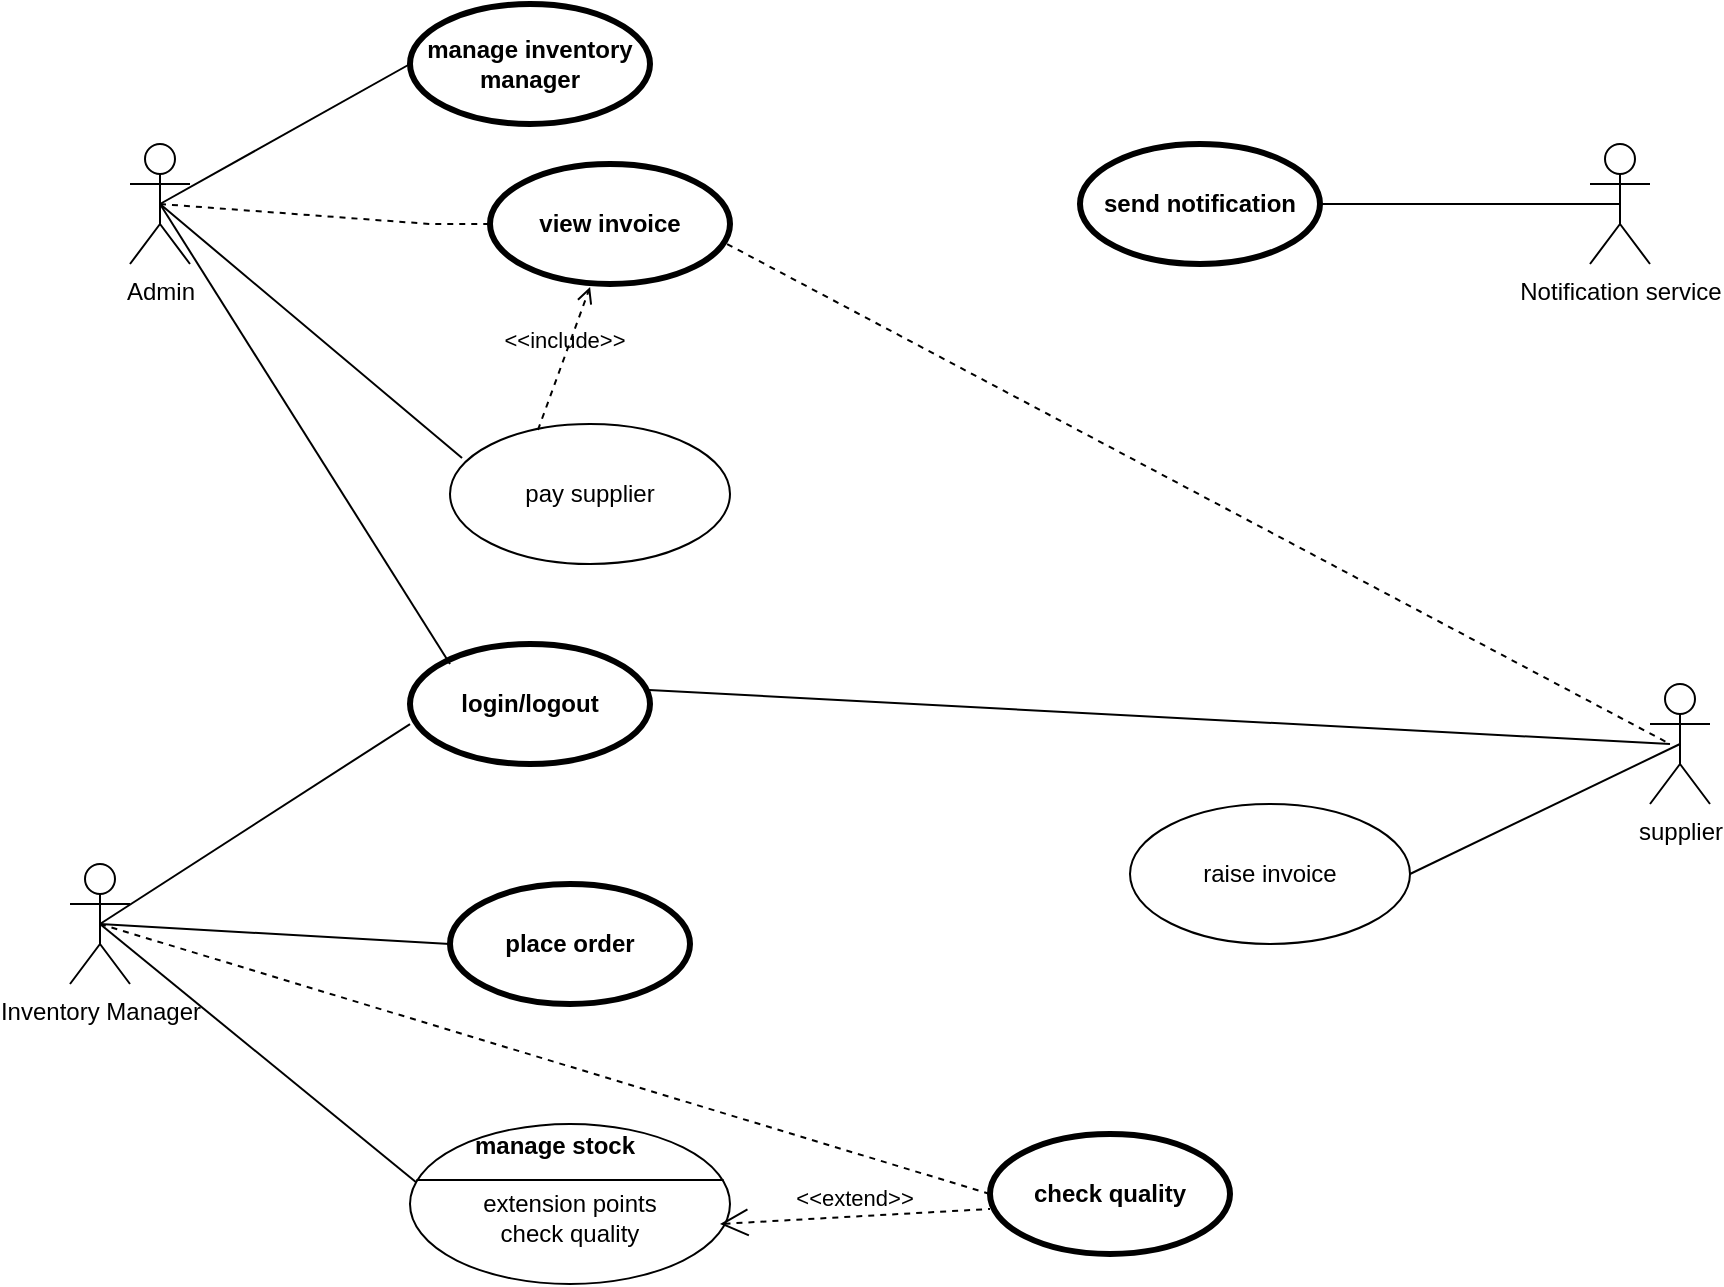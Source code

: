 <mxfile version="22.1.11" type="github">
  <diagram name="Page-1" id="cJQJEl_tC62Ls2x0lMp5">
    <mxGraphModel dx="1555" dy="513" grid="1" gridSize="10" guides="1" tooltips="1" connect="1" arrows="1" fold="1" page="1" pageScale="1" pageWidth="827" pageHeight="1169" math="0" shadow="0">
      <root>
        <mxCell id="0" />
        <mxCell id="1" parent="0" />
        <mxCell id="Qy9qU5IsJ-qsl3NGVbkb-2" value="Admin" style="shape=umlActor;html=1;verticalLabelPosition=bottom;verticalAlign=top;align=center;" parent="1" vertex="1">
          <mxGeometry x="50" y="90" width="30" height="60" as="geometry" />
        </mxCell>
        <mxCell id="Qy9qU5IsJ-qsl3NGVbkb-3" value="Inventory Manager" style="shape=umlActor;html=1;verticalLabelPosition=bottom;verticalAlign=top;align=center;" parent="1" vertex="1">
          <mxGeometry x="20" y="450" width="30" height="60" as="geometry" />
        </mxCell>
        <mxCell id="Qy9qU5IsJ-qsl3NGVbkb-4" value="Notification service" style="shape=umlActor;html=1;verticalLabelPosition=bottom;verticalAlign=top;align=center;" parent="1" vertex="1">
          <mxGeometry x="780" y="90" width="30" height="60" as="geometry" />
        </mxCell>
        <mxCell id="Qy9qU5IsJ-qsl3NGVbkb-6" value="login/logout" style="shape=ellipse;html=1;strokeWidth=3;fontStyle=1;whiteSpace=wrap;align=center;perimeter=ellipsePerimeter;" parent="1" vertex="1">
          <mxGeometry x="190" y="340" width="120" height="60" as="geometry" />
        </mxCell>
        <mxCell id="Qy9qU5IsJ-qsl3NGVbkb-7" value="manage inventory manager" style="shape=ellipse;html=1;strokeWidth=3;fontStyle=1;whiteSpace=wrap;align=center;perimeter=ellipsePerimeter;" parent="1" vertex="1">
          <mxGeometry x="190" y="20" width="120" height="60" as="geometry" />
        </mxCell>
        <mxCell id="Qy9qU5IsJ-qsl3NGVbkb-8" value="place order" style="shape=ellipse;html=1;strokeWidth=3;fontStyle=1;whiteSpace=wrap;align=center;perimeter=ellipsePerimeter;" parent="1" vertex="1">
          <mxGeometry x="210" y="460" width="120" height="60" as="geometry" />
        </mxCell>
        <mxCell id="Qy9qU5IsJ-qsl3NGVbkb-9" value="send notification" style="shape=ellipse;html=1;strokeWidth=3;fontStyle=1;whiteSpace=wrap;align=center;perimeter=ellipsePerimeter;" parent="1" vertex="1">
          <mxGeometry x="525" y="90" width="120" height="60" as="geometry" />
        </mxCell>
        <mxCell id="ZpEwo3Uyndkq1x0kOdBW-3" value="" style="endArrow=none;html=1;rounded=0;exitX=0.5;exitY=0.5;exitDx=0;exitDy=0;exitPerimeter=0;entryX=0;entryY=0.5;entryDx=0;entryDy=0;" edge="1" parent="1" source="Qy9qU5IsJ-qsl3NGVbkb-2" target="Qy9qU5IsJ-qsl3NGVbkb-7">
          <mxGeometry width="50" height="50" relative="1" as="geometry">
            <mxPoint x="150" y="180" as="sourcePoint" />
            <mxPoint x="200" y="130" as="targetPoint" />
          </mxGeometry>
        </mxCell>
        <mxCell id="ZpEwo3Uyndkq1x0kOdBW-4" value="" style="endArrow=none;html=1;rounded=0;entryX=0.5;entryY=0.5;entryDx=0;entryDy=0;entryPerimeter=0;" edge="1" parent="1" target="Qy9qU5IsJ-qsl3NGVbkb-2">
          <mxGeometry width="50" height="50" relative="1" as="geometry">
            <mxPoint x="210" y="350" as="sourcePoint" />
            <mxPoint x="260" y="300" as="targetPoint" />
          </mxGeometry>
        </mxCell>
        <mxCell id="ZpEwo3Uyndkq1x0kOdBW-5" value="" style="endArrow=none;html=1;rounded=0;entryX=0;entryY=0.667;entryDx=0;entryDy=0;entryPerimeter=0;exitX=0.5;exitY=0.5;exitDx=0;exitDy=0;exitPerimeter=0;" edge="1" parent="1" source="Qy9qU5IsJ-qsl3NGVbkb-3" target="Qy9qU5IsJ-qsl3NGVbkb-6">
          <mxGeometry width="50" height="50" relative="1" as="geometry">
            <mxPoint x="140" y="480" as="sourcePoint" />
            <mxPoint x="190" y="430" as="targetPoint" />
          </mxGeometry>
        </mxCell>
        <mxCell id="ZpEwo3Uyndkq1x0kOdBW-9" value="" style="endArrow=none;html=1;rounded=0;exitX=0.5;exitY=0.5;exitDx=0;exitDy=0;exitPerimeter=0;entryX=1;entryY=0.5;entryDx=0;entryDy=0;" edge="1" parent="1" source="Qy9qU5IsJ-qsl3NGVbkb-4" target="Qy9qU5IsJ-qsl3NGVbkb-9">
          <mxGeometry width="50" height="50" relative="1" as="geometry">
            <mxPoint x="730" y="110" as="sourcePoint" />
            <mxPoint x="575" y="150" as="targetPoint" />
            <Array as="points" />
          </mxGeometry>
        </mxCell>
        <mxCell id="ZpEwo3Uyndkq1x0kOdBW-12" value="supplier" style="shape=umlActor;verticalLabelPosition=bottom;verticalAlign=top;html=1;outlineConnect=0;" vertex="1" parent="1">
          <mxGeometry x="810" y="360" width="30" height="60" as="geometry" />
        </mxCell>
        <mxCell id="ZpEwo3Uyndkq1x0kOdBW-18" value="" style="endArrow=none;html=1;rounded=0;exitX=0.5;exitY=0.5;exitDx=0;exitDy=0;exitPerimeter=0;entryX=0.043;entryY=0.243;entryDx=0;entryDy=0;entryPerimeter=0;" edge="1" parent="1" source="Qy9qU5IsJ-qsl3NGVbkb-2" target="ZpEwo3Uyndkq1x0kOdBW-19">
          <mxGeometry width="50" height="50" relative="1" as="geometry">
            <mxPoint x="90" y="200" as="sourcePoint" />
            <mxPoint x="220" y="210" as="targetPoint" />
          </mxGeometry>
        </mxCell>
        <mxCell id="ZpEwo3Uyndkq1x0kOdBW-19" value="pay supplier" style="ellipse;whiteSpace=wrap;html=1;" vertex="1" parent="1">
          <mxGeometry x="210" y="230" width="140" height="70" as="geometry" />
        </mxCell>
        <mxCell id="ZpEwo3Uyndkq1x0kOdBW-20" value="raise invoice" style="ellipse;whiteSpace=wrap;html=1;" vertex="1" parent="1">
          <mxGeometry x="550" y="420" width="140" height="70" as="geometry" />
        </mxCell>
        <mxCell id="ZpEwo3Uyndkq1x0kOdBW-21" value="" style="endArrow=none;html=1;rounded=0;exitX=1;exitY=0.5;exitDx=0;exitDy=0;entryX=0.5;entryY=0.5;entryDx=0;entryDy=0;entryPerimeter=0;" edge="1" parent="1" source="ZpEwo3Uyndkq1x0kOdBW-20" target="ZpEwo3Uyndkq1x0kOdBW-12">
          <mxGeometry width="50" height="50" relative="1" as="geometry">
            <mxPoint x="780" y="440" as="sourcePoint" />
            <mxPoint x="820" y="390" as="targetPoint" />
          </mxGeometry>
        </mxCell>
        <mxCell id="ZpEwo3Uyndkq1x0kOdBW-24" value="" style="endArrow=none;html=1;rounded=0;exitX=0.996;exitY=0.383;exitDx=0;exitDy=0;exitPerimeter=0;" edge="1" parent="1" source="Qy9qU5IsJ-qsl3NGVbkb-6">
          <mxGeometry width="50" height="50" relative="1" as="geometry">
            <mxPoint x="770" y="440" as="sourcePoint" />
            <mxPoint x="820" y="390" as="targetPoint" />
          </mxGeometry>
        </mxCell>
        <mxCell id="ZpEwo3Uyndkq1x0kOdBW-26" value="" style="endArrow=none;html=1;rounded=0;exitX=0.5;exitY=0.5;exitDx=0;exitDy=0;exitPerimeter=0;entryX=0.022;entryY=0.369;entryDx=0;entryDy=0;entryPerimeter=0;" edge="1" parent="1" source="Qy9qU5IsJ-qsl3NGVbkb-3" target="ZpEwo3Uyndkq1x0kOdBW-31">
          <mxGeometry width="50" height="50" relative="1" as="geometry">
            <mxPoint x="150" y="630" as="sourcePoint" />
            <mxPoint x="190" y="570" as="targetPoint" />
          </mxGeometry>
        </mxCell>
        <mxCell id="ZpEwo3Uyndkq1x0kOdBW-27" value="view invoice" style="shape=ellipse;html=1;strokeWidth=3;fontStyle=1;whiteSpace=wrap;align=center;perimeter=ellipsePerimeter;" vertex="1" parent="1">
          <mxGeometry x="230" y="100" width="120" height="60" as="geometry" />
        </mxCell>
        <mxCell id="ZpEwo3Uyndkq1x0kOdBW-28" value="&amp;lt;&amp;lt;include&amp;gt;&amp;gt;" style="edgeStyle=none;html=1;endArrow=open;verticalAlign=bottom;dashed=1;labelBackgroundColor=none;rounded=0;entryX=0.417;entryY=1.025;entryDx=0;entryDy=0;exitX=0.314;exitY=0.043;exitDx=0;exitDy=0;exitPerimeter=0;entryPerimeter=0;" edge="1" parent="1" source="ZpEwo3Uyndkq1x0kOdBW-19" target="ZpEwo3Uyndkq1x0kOdBW-27">
          <mxGeometry width="160" relative="1" as="geometry">
            <mxPoint x="350" y="250" as="sourcePoint" />
            <mxPoint x="480" y="240" as="targetPoint" />
          </mxGeometry>
        </mxCell>
        <mxCell id="ZpEwo3Uyndkq1x0kOdBW-29" value="" style="endArrow=none;dashed=1;html=1;rounded=0;exitX=0.5;exitY=0.5;exitDx=0;exitDy=0;exitPerimeter=0;entryX=0;entryY=0.5;entryDx=0;entryDy=0;" edge="1" parent="1" source="Qy9qU5IsJ-qsl3NGVbkb-2" target="ZpEwo3Uyndkq1x0kOdBW-27">
          <mxGeometry width="50" height="50" relative="1" as="geometry">
            <mxPoint x="200" y="190" as="sourcePoint" />
            <mxPoint x="250" y="140" as="targetPoint" />
            <Array as="points">
              <mxPoint x="200" y="130" />
            </Array>
          </mxGeometry>
        </mxCell>
        <mxCell id="ZpEwo3Uyndkq1x0kOdBW-30" value="" style="endArrow=none;dashed=1;html=1;rounded=0;exitX=0.988;exitY=0.667;exitDx=0;exitDy=0;exitPerimeter=0;" edge="1" parent="1" source="ZpEwo3Uyndkq1x0kOdBW-27">
          <mxGeometry width="50" height="50" relative="1" as="geometry">
            <mxPoint x="440" y="300" as="sourcePoint" />
            <mxPoint x="820" y="390" as="targetPoint" />
          </mxGeometry>
        </mxCell>
        <mxCell id="ZpEwo3Uyndkq1x0kOdBW-31" value="&lt;br&gt;extension points&lt;br&gt;check quality" style="html=1;shape=mxgraph.sysml.useCaseExtPt;whiteSpace=wrap;align=center;" vertex="1" parent="1">
          <mxGeometry x="190" y="580" width="160" height="80" as="geometry" />
        </mxCell>
        <mxCell id="ZpEwo3Uyndkq1x0kOdBW-32" value="manage stock" style="resizable=0;html=1;verticalAlign=middle;align=center;labelBackgroundColor=none;fontStyle=1;" connectable="0" vertex="1" parent="ZpEwo3Uyndkq1x0kOdBW-31">
          <mxGeometry x="80" y="17" as="geometry">
            <mxPoint x="-8" y="-6" as="offset" />
          </mxGeometry>
        </mxCell>
        <mxCell id="ZpEwo3Uyndkq1x0kOdBW-33" value="" style="endArrow=none;dashed=1;html=1;rounded=0;entryX=0;entryY=0.5;entryDx=0;entryDy=0;exitX=0.5;exitY=0.5;exitDx=0;exitDy=0;exitPerimeter=0;" edge="1" parent="1" source="Qy9qU5IsJ-qsl3NGVbkb-3" target="ZpEwo3Uyndkq1x0kOdBW-34">
          <mxGeometry width="50" height="50" relative="1" as="geometry">
            <mxPoint x="40" y="480" as="sourcePoint" />
            <mxPoint x="430" y="610" as="targetPoint" />
          </mxGeometry>
        </mxCell>
        <mxCell id="ZpEwo3Uyndkq1x0kOdBW-34" value="check quality" style="shape=ellipse;html=1;strokeWidth=3;fontStyle=1;whiteSpace=wrap;align=center;perimeter=ellipsePerimeter;" vertex="1" parent="1">
          <mxGeometry x="480" y="585" width="120" height="60" as="geometry" />
        </mxCell>
        <mxCell id="ZpEwo3Uyndkq1x0kOdBW-35" value="&amp;lt;&amp;lt;extend&amp;gt;&amp;gt;" style="edgeStyle=none;html=1;startArrow=open;endArrow=none;startSize=12;verticalAlign=bottom;dashed=1;labelBackgroundColor=none;rounded=0;entryX=0;entryY=0.625;entryDx=0;entryDy=0;entryPerimeter=0;" edge="1" parent="1" target="ZpEwo3Uyndkq1x0kOdBW-34">
          <mxGeometry width="160" relative="1" as="geometry">
            <mxPoint x="345" y="630" as="sourcePoint" />
            <mxPoint x="505" y="630" as="targetPoint" />
          </mxGeometry>
        </mxCell>
        <mxCell id="ZpEwo3Uyndkq1x0kOdBW-36" value="" style="endArrow=none;html=1;rounded=0;" edge="1" parent="1">
          <mxGeometry width="50" height="50" relative="1" as="geometry">
            <mxPoint x="35" y="480" as="sourcePoint" />
            <mxPoint x="210" y="490" as="targetPoint" />
          </mxGeometry>
        </mxCell>
      </root>
    </mxGraphModel>
  </diagram>
</mxfile>
